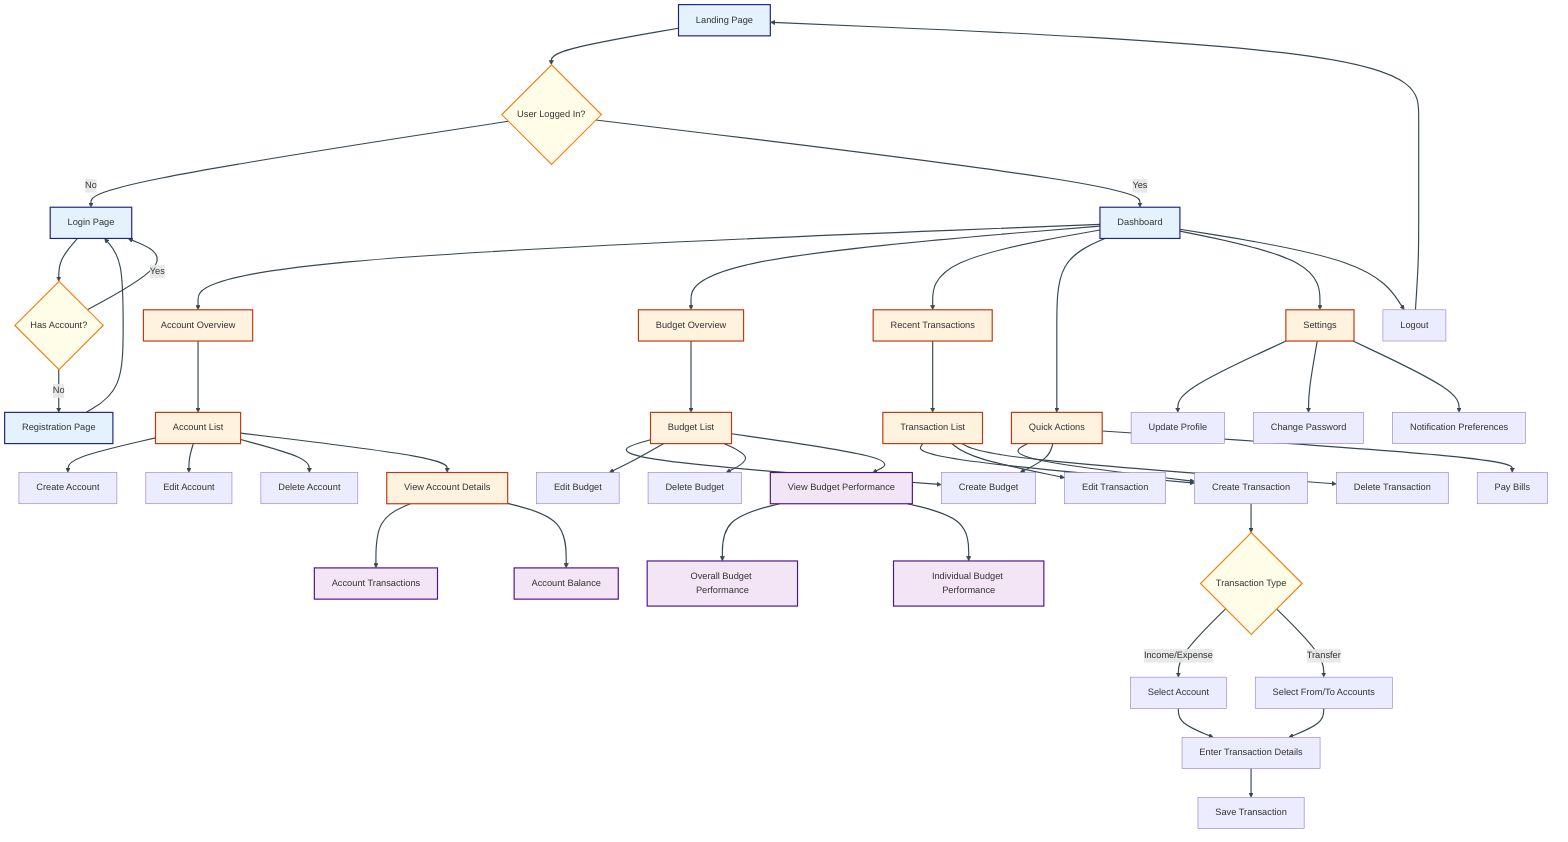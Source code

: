 graph TD
    A[Landing Page] --> B{User Logged In?}
    B -->|No| C[Login Page]
    B -->|Yes| D[Dashboard]
    C --> E{Has Account?}
    E -->|No| F[Registration Page]
    E -->|Yes| C
    F --> C
    D --> G[Account Overview]
    D --> H[Budget Overview]
    D --> I[Recent Transactions]
    D --> J[Quick Actions]
    
    G --> K[Account List]
    K --> L[Create Account]
    K --> M[Edit Account]
    K --> N[Delete Account]
    K --> O[View Account Details]
    
    O --> P[Account Transactions]
    O --> Q[Account Balance]
    
    H --> R[Budget List]
    R --> S[Create Budget]
    R --> T[Edit Budget]
    R --> U[Delete Budget]
    R --> V[View Budget Performance]
    
    I --> W[Transaction List]
    W --> X[Create Transaction]
    W --> Y[Edit Transaction]
    W --> Z[Delete Transaction]
    
    X --> AA{Transaction Type}
    AA -->|Income/Expense| AB[Select Account]
    AA -->|Transfer| AC[Select From/To Accounts]
    AB --> AD[Enter Transaction Details]
    AC --> AD
    AD --> AE[Save Transaction]
    
    J --> X
    J --> S
    J --> AF[Pay Bills]
    
    V --> AG[Overall Budget Performance]
    V --> AH[Individual Budget Performance]
    
    D --> AI[Settings]
    AI --> AJ[Update Profile]
    AI --> AK[Change Password]
    AI --> AL[Notification Preferences]
    
    D --> AM[Logout]
    AM --> A
    
    classDef page fill:#E3F2FD,stroke:#1A237E,stroke-width:2px;
    classDef process fill:#FFF3E0,stroke:#BF360C,stroke-width:2px;
    classDef data fill:#F3E5F5,stroke:#4A148C,stroke-width:2px;
    classDef decision fill:#FFFDE7,stroke:#F57F17,stroke-width:2px;
    
    class A,C,D,F page;
    class G,H,I,J,K,O,R,W,AI process;
    class P,Q,V,AG,AH data;
    class B,E,AA decision;

    linkStyle default fill:none,stroke:#37474F,stroke-width:2px;
